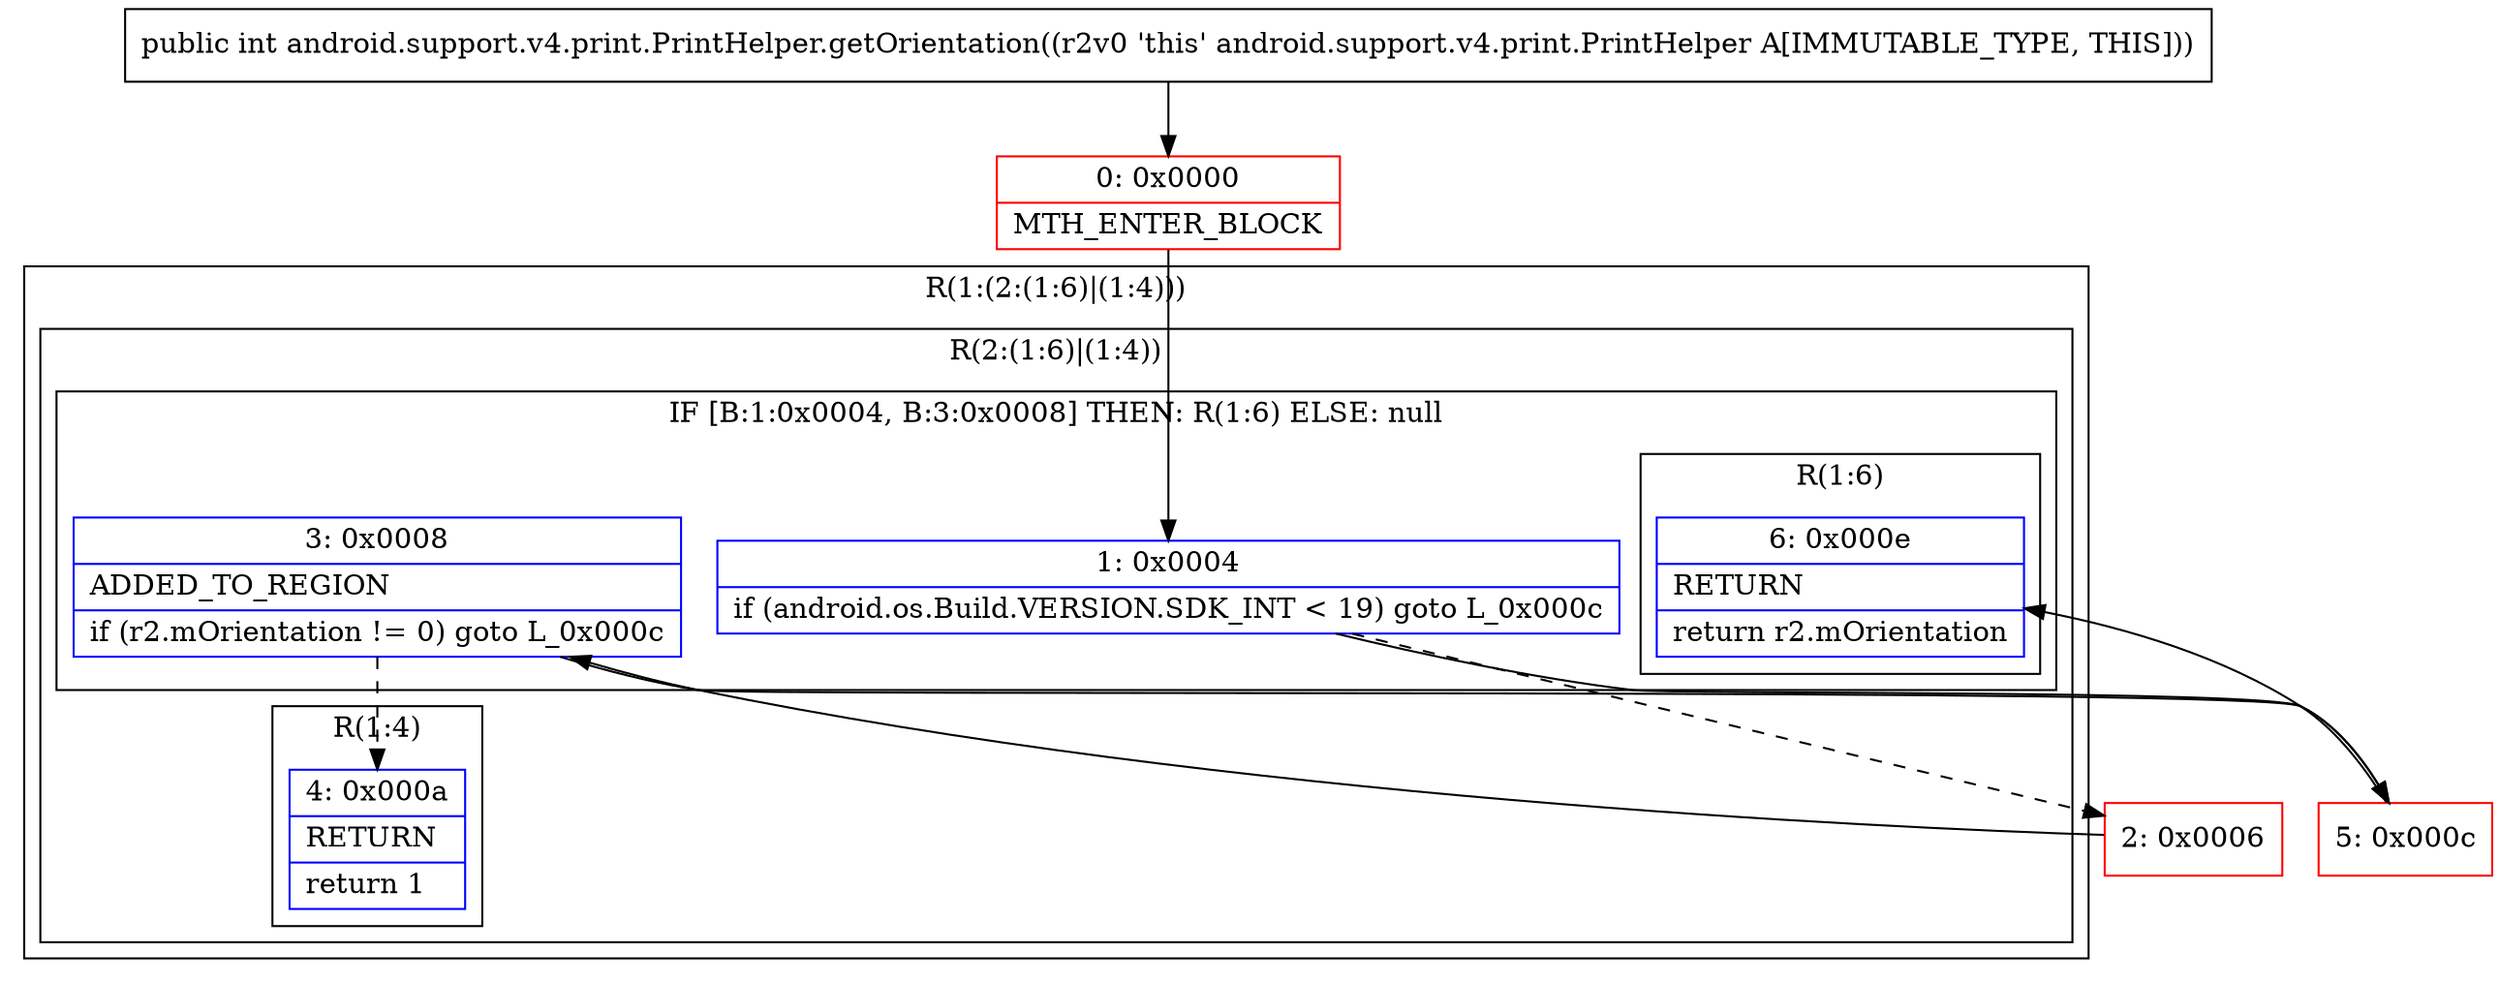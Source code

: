 digraph "CFG forandroid.support.v4.print.PrintHelper.getOrientation()I" {
subgraph cluster_Region_517890267 {
label = "R(1:(2:(1:6)|(1:4)))";
node [shape=record,color=blue];
subgraph cluster_Region_55149521 {
label = "R(2:(1:6)|(1:4))";
node [shape=record,color=blue];
subgraph cluster_IfRegion_1536411576 {
label = "IF [B:1:0x0004, B:3:0x0008] THEN: R(1:6) ELSE: null";
node [shape=record,color=blue];
Node_1 [shape=record,label="{1\:\ 0x0004|if (android.os.Build.VERSION.SDK_INT \< 19) goto L_0x000c\l}"];
Node_3 [shape=record,label="{3\:\ 0x0008|ADDED_TO_REGION\l|if (r2.mOrientation != 0) goto L_0x000c\l}"];
subgraph cluster_Region_1343216525 {
label = "R(1:6)";
node [shape=record,color=blue];
Node_6 [shape=record,label="{6\:\ 0x000e|RETURN\l|return r2.mOrientation\l}"];
}
}
subgraph cluster_Region_1035645423 {
label = "R(1:4)";
node [shape=record,color=blue];
Node_4 [shape=record,label="{4\:\ 0x000a|RETURN\l|return 1\l}"];
}
}
}
Node_0 [shape=record,color=red,label="{0\:\ 0x0000|MTH_ENTER_BLOCK\l}"];
Node_2 [shape=record,color=red,label="{2\:\ 0x0006}"];
Node_5 [shape=record,color=red,label="{5\:\ 0x000c}"];
MethodNode[shape=record,label="{public int android.support.v4.print.PrintHelper.getOrientation((r2v0 'this' android.support.v4.print.PrintHelper A[IMMUTABLE_TYPE, THIS])) }"];
MethodNode -> Node_0;
Node_1 -> Node_2[style=dashed];
Node_1 -> Node_5;
Node_3 -> Node_4[style=dashed];
Node_3 -> Node_5;
Node_0 -> Node_1;
Node_2 -> Node_3;
Node_5 -> Node_6;
}

